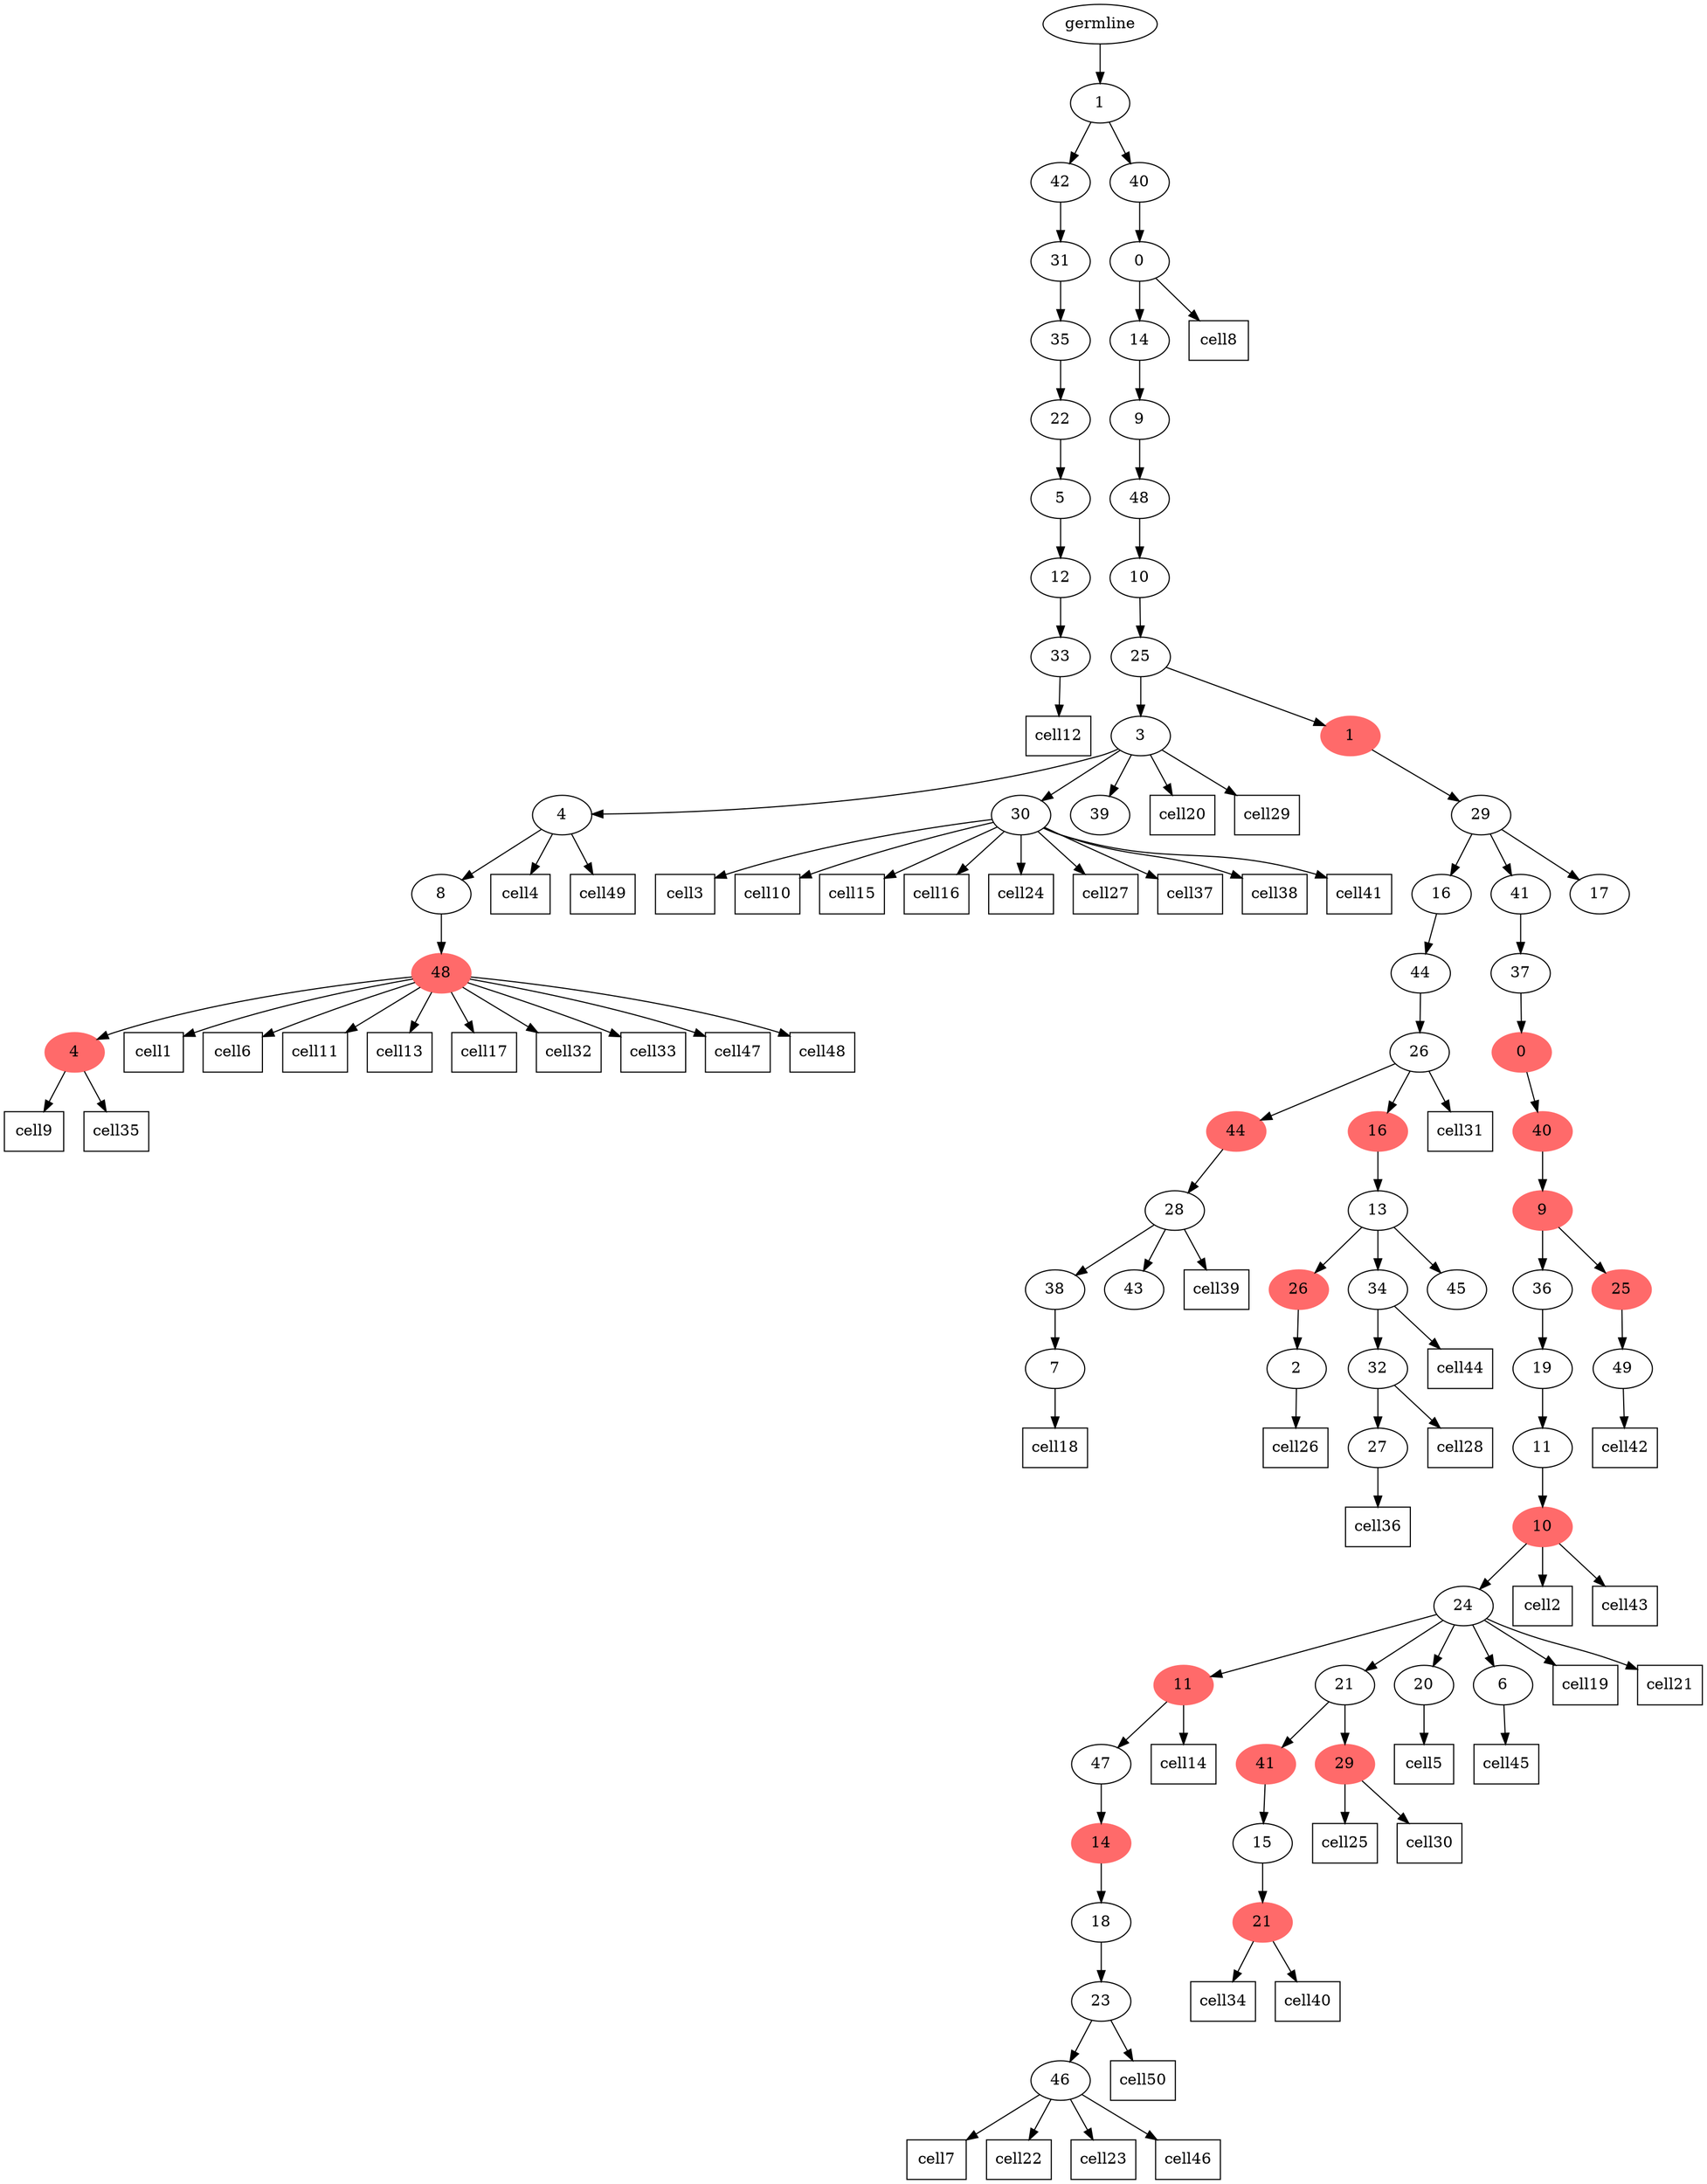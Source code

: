 digraph g {
	"65" -> "66";
	"66" [label="33"];
	"64" -> "65";
	"65" [label="12"];
	"63" -> "64";
	"64" [label="5"];
	"62" -> "63";
	"63" [label="22"];
	"61" -> "62";
	"62" [label="35"];
	"60" -> "61";
	"61" [label="31"];
	"57" -> "58";
	"58" [color=indianred1, style=filled, label="4"];
	"56" -> "57";
	"57" [color=indianred1, style=filled, label="48"];
	"55" -> "56";
	"56" [label="8"];
	"53" -> "54";
	"54" [label="30"];
	"53" -> "55";
	"55" [label="4"];
	"53" -> "59";
	"59" [label="39"];
	"49" -> "50";
	"50" [label="7"];
	"48" -> "49";
	"49" [label="38"];
	"48" -> "51";
	"51" [label="43"];
	"47" -> "48";
	"48" [label="28"];
	"44" -> "45";
	"45" [label="2"];
	"42" -> "43";
	"43" [label="27"];
	"41" -> "42";
	"42" [label="32"];
	"40" -> "41";
	"41" [label="34"];
	"40" -> "44";
	"44" [color=indianred1, style=filled, label="26"];
	"40" -> "46";
	"46" [label="45"];
	"39" -> "40";
	"40" [label="13"];
	"38" -> "39";
	"39" [color=indianred1, style=filled, label="16"];
	"38" -> "47";
	"47" [color=indianred1, style=filled, label="44"];
	"37" -> "38";
	"38" [label="26"];
	"36" -> "37";
	"37" [label="44"];
	"34" -> "35";
	"35" [label="46"];
	"33" -> "34";
	"34" [label="23"];
	"32" -> "33";
	"33" [label="18"];
	"31" -> "32";
	"32" [color=indianred1, style=filled, label="14"];
	"30" -> "31";
	"31" [label="47"];
	"26" -> "27";
	"27" [color=indianred1, style=filled, label="21"];
	"25" -> "26";
	"26" [label="15"];
	"23" -> "24";
	"24" [color=indianred1, style=filled, label="29"];
	"23" -> "25";
	"25" [color=indianred1, style=filled, label="41"];
	"22" -> "23";
	"23" [label="21"];
	"22" -> "28";
	"28" [label="20"];
	"22" -> "29";
	"29" [label="6"];
	"22" -> "30";
	"30" [color=indianred1, style=filled, label="11"];
	"21" -> "22";
	"22" [label="24"];
	"20" -> "21";
	"21" [color=indianred1, style=filled, label="10"];
	"19" -> "20";
	"20" [label="11"];
	"18" -> "19";
	"19" [label="19"];
	"16" -> "17";
	"17" [label="49"];
	"15" -> "16";
	"16" [color=indianred1, style=filled, label="25"];
	"15" -> "18";
	"18" [label="36"];
	"14" -> "15";
	"15" [color=indianred1, style=filled, label="9"];
	"13" -> "14";
	"14" [color=indianred1, style=filled, label="40"];
	"12" -> "13";
	"13" [color=indianred1, style=filled, label="0"];
	"11" -> "12";
	"12" [label="37"];
	"10" -> "11";
	"11" [label="41"];
	"10" -> "36";
	"36" [label="16"];
	"10" -> "52";
	"52" [label="17"];
	"9" -> "10";
	"10" [label="29"];
	"8" -> "9";
	"9" [color=indianred1, style=filled, label="1"];
	"8" -> "53";
	"53" [label="3"];
	"7" -> "8";
	"8" [label="25"];
	"6" -> "7";
	"7" [label="10"];
	"5" -> "6";
	"6" [label="48"];
	"4" -> "5";
	"5" [label="9"];
	"3" -> "4";
	"4" [label="14"];
	"2" -> "3";
	"3" [label="0"];
	"1" -> "2";
	"2" [label="40"];
	"1" -> "60";
	"60" [label="42"];
	"0" -> "1";
	"1" [label="1"];
	"0" [label="germline"];
	"57" -> cell1;
	cell1 [shape=box]
	"21" -> cell2;
	cell2 [shape=box]
	"54" -> cell3;
	cell3 [shape=box]
	"55" -> cell4;
	cell4 [shape=box]
	"28" -> cell5;
	cell5 [shape=box]
	"57" -> cell6;
	cell6 [shape=box]
	"35" -> cell7;
	cell7 [shape=box]
	"3" -> cell8;
	cell8 [shape=box]
	"58" -> cell9;
	cell9 [shape=box]
	"54" -> cell10;
	cell10 [shape=box]
	"57" -> cell11;
	cell11 [shape=box]
	"66" -> cell12;
	cell12 [shape=box]
	"57" -> cell13;
	cell13 [shape=box]
	"30" -> cell14;
	cell14 [shape=box]
	"54" -> cell15;
	cell15 [shape=box]
	"54" -> cell16;
	cell16 [shape=box]
	"57" -> cell17;
	cell17 [shape=box]
	"50" -> cell18;
	cell18 [shape=box]
	"22" -> cell19;
	cell19 [shape=box]
	"53" -> cell20;
	cell20 [shape=box]
	"22" -> cell21;
	cell21 [shape=box]
	"35" -> cell22;
	cell22 [shape=box]
	"35" -> cell23;
	cell23 [shape=box]
	"54" -> cell24;
	cell24 [shape=box]
	"24" -> cell25;
	cell25 [shape=box]
	"45" -> cell26;
	cell26 [shape=box]
	"54" -> cell27;
	cell27 [shape=box]
	"42" -> cell28;
	cell28 [shape=box]
	"53" -> cell29;
	cell29 [shape=box]
	"24" -> cell30;
	cell30 [shape=box]
	"38" -> cell31;
	cell31 [shape=box]
	"57" -> cell32;
	cell32 [shape=box]
	"57" -> cell33;
	cell33 [shape=box]
	"27" -> cell34;
	cell34 [shape=box]
	"58" -> cell35;
	cell35 [shape=box]
	"43" -> cell36;
	cell36 [shape=box]
	"54" -> cell37;
	cell37 [shape=box]
	"54" -> cell38;
	cell38 [shape=box]
	"48" -> cell39;
	cell39 [shape=box]
	"27" -> cell40;
	cell40 [shape=box]
	"54" -> cell41;
	cell41 [shape=box]
	"17" -> cell42;
	cell42 [shape=box]
	"21" -> cell43;
	cell43 [shape=box]
	"41" -> cell44;
	cell44 [shape=box]
	"29" -> cell45;
	cell45 [shape=box]
	"35" -> cell46;
	cell46 [shape=box]
	"57" -> cell47;
	cell47 [shape=box]
	"57" -> cell48;
	cell48 [shape=box]
	"55" -> cell49;
	cell49 [shape=box]
	"34" -> cell50;
	cell50 [shape=box]
}
